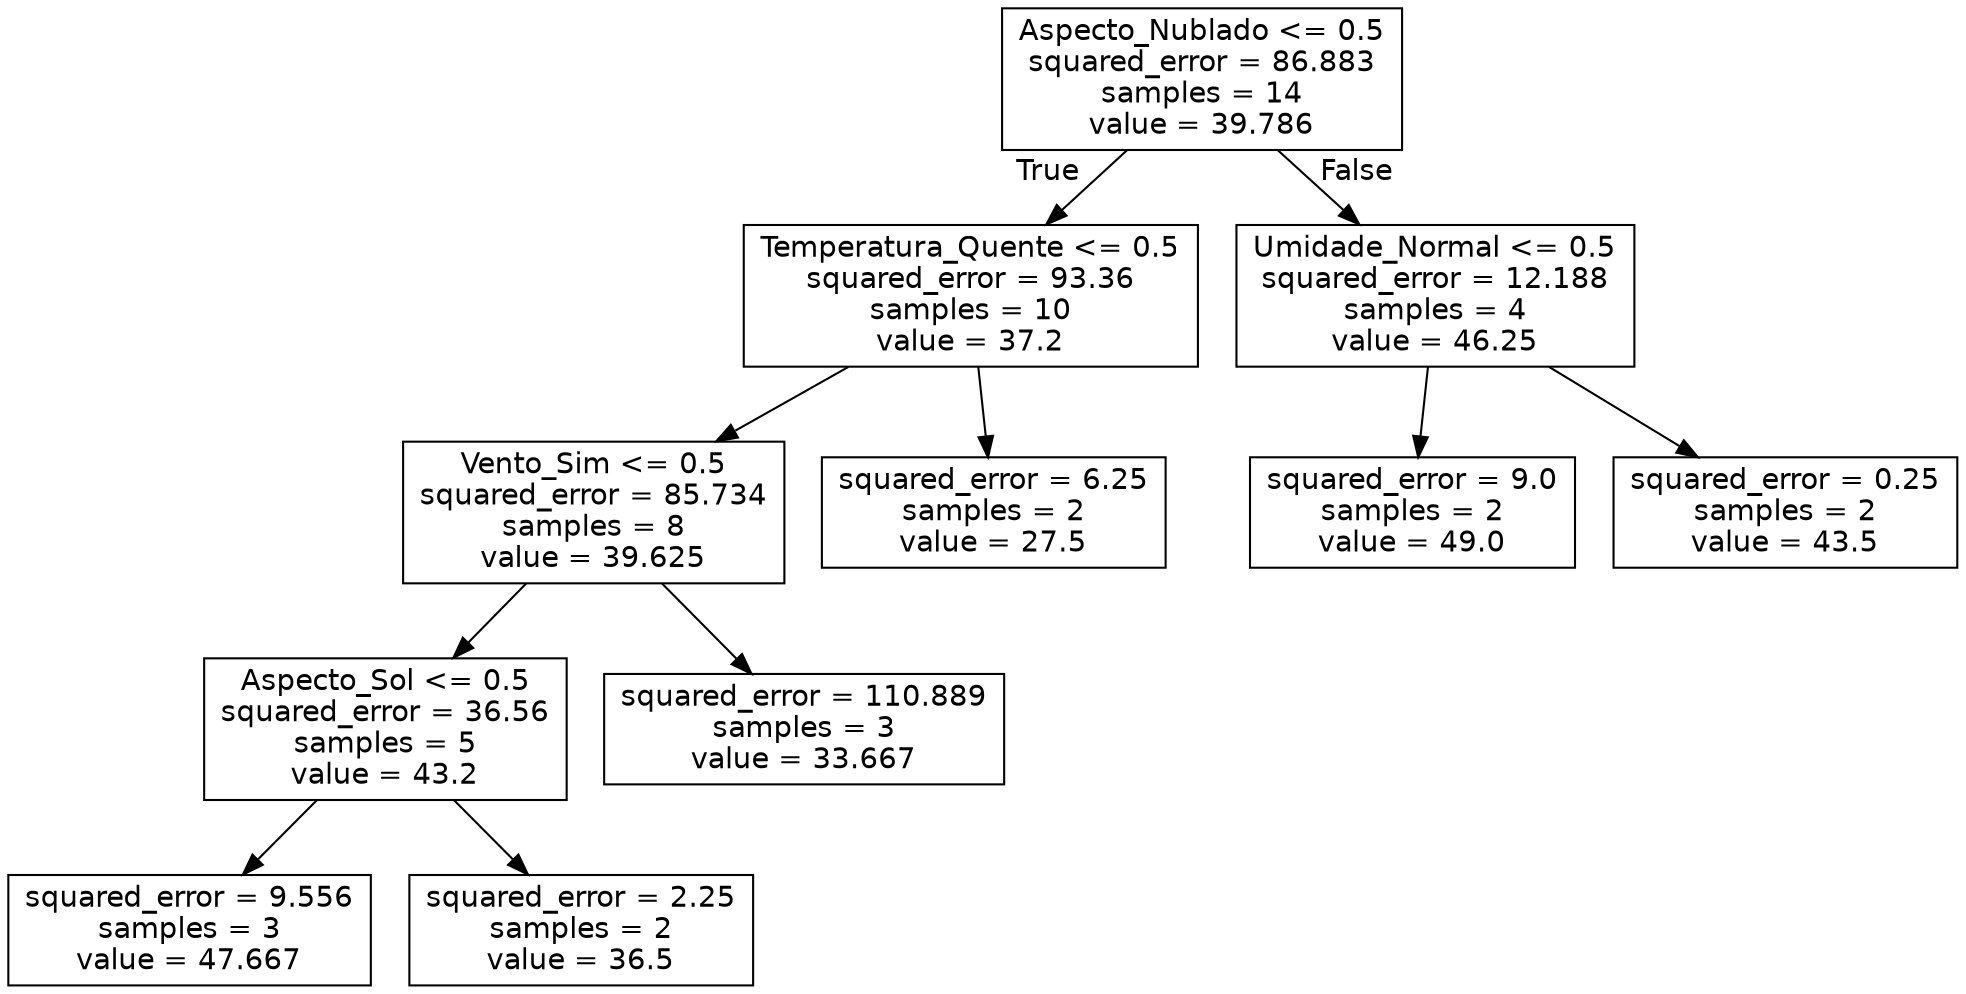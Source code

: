 digraph Tree {
node [shape=box, fontname="helvetica"] ;
edge [fontname="helvetica"] ;
0 [label="Aspecto_Nublado <= 0.5\nsquared_error = 86.883\nsamples = 14\nvalue = 39.786"] ;
1 [label="Temperatura_Quente <= 0.5\nsquared_error = 93.36\nsamples = 10\nvalue = 37.2"] ;
0 -> 1 [labeldistance=2.5, labelangle=45, headlabel="True"] ;
2 [label="Vento_Sim <= 0.5\nsquared_error = 85.734\nsamples = 8\nvalue = 39.625"] ;
1 -> 2 ;
3 [label="Aspecto_Sol <= 0.5\nsquared_error = 36.56\nsamples = 5\nvalue = 43.2"] ;
2 -> 3 ;
4 [label="squared_error = 9.556\nsamples = 3\nvalue = 47.667"] ;
3 -> 4 ;
5 [label="squared_error = 2.25\nsamples = 2\nvalue = 36.5"] ;
3 -> 5 ;
6 [label="squared_error = 110.889\nsamples = 3\nvalue = 33.667"] ;
2 -> 6 ;
7 [label="squared_error = 6.25\nsamples = 2\nvalue = 27.5"] ;
1 -> 7 ;
8 [label="Umidade_Normal <= 0.5\nsquared_error = 12.188\nsamples = 4\nvalue = 46.25"] ;
0 -> 8 [labeldistance=2.5, labelangle=-45, headlabel="False"] ;
9 [label="squared_error = 9.0\nsamples = 2\nvalue = 49.0"] ;
8 -> 9 ;
10 [label="squared_error = 0.25\nsamples = 2\nvalue = 43.5"] ;
8 -> 10 ;
}